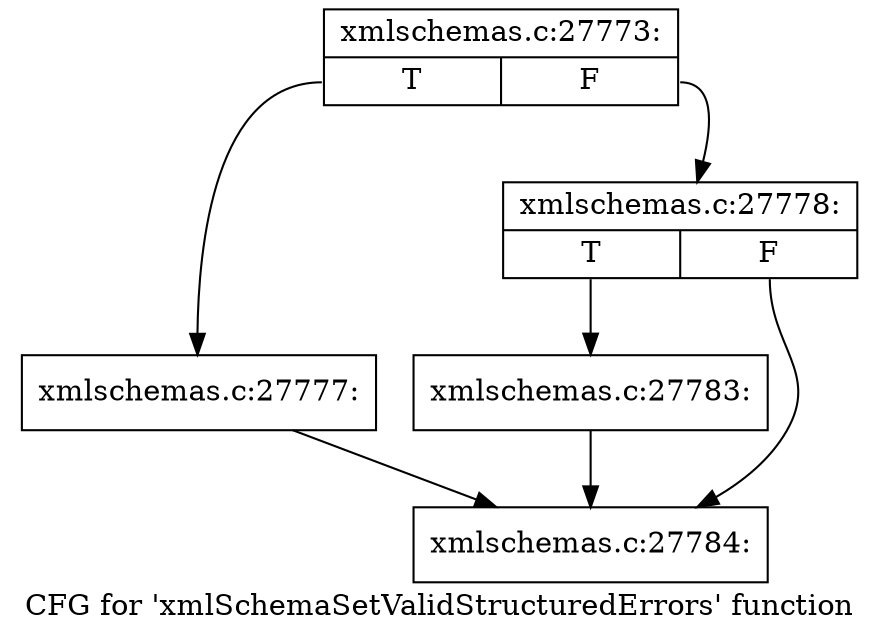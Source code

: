 digraph "CFG for 'xmlSchemaSetValidStructuredErrors' function" {
	label="CFG for 'xmlSchemaSetValidStructuredErrors' function";

	Node0x4a91320 [shape=record,label="{xmlschemas.c:27773:|{<s0>T|<s1>F}}"];
	Node0x4a91320:s0 -> Node0x4a93ed0;
	Node0x4a91320:s1 -> Node0x4a93f20;
	Node0x4a93ed0 [shape=record,label="{xmlschemas.c:27777:}"];
	Node0x4a93ed0 -> Node0x4a94d10;
	Node0x4a93f20 [shape=record,label="{xmlschemas.c:27778:|{<s0>T|<s1>F}}"];
	Node0x4a93f20:s0 -> Node0x4a94cc0;
	Node0x4a93f20:s1 -> Node0x4a94d10;
	Node0x4a94cc0 [shape=record,label="{xmlschemas.c:27783:}"];
	Node0x4a94cc0 -> Node0x4a94d10;
	Node0x4a94d10 [shape=record,label="{xmlschemas.c:27784:}"];
}
